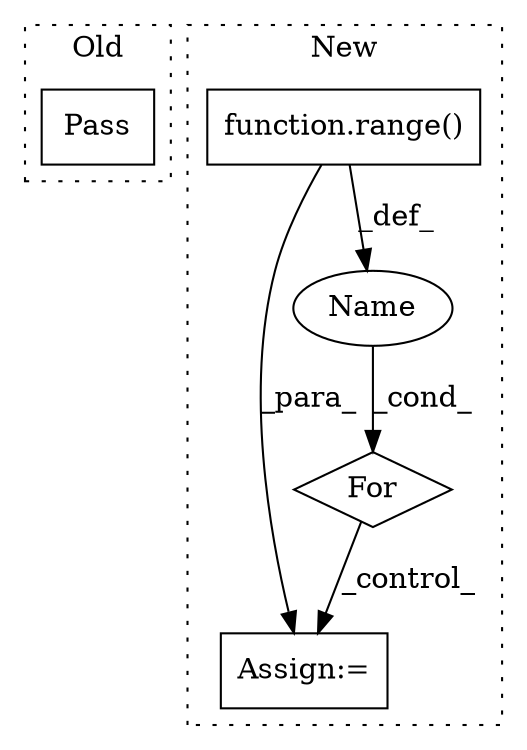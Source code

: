 digraph G {
subgraph cluster0 {
1 [label="Pass" a="62" s="4566" l="4" shape="box"];
label = "Old";
style="dotted";
}
subgraph cluster1 {
2 [label="function.range()" a="75" s="5502,5521" l="6,1" shape="box"];
3 [label="For" a="107" s="5487,5522" l="4,14" shape="diamond"];
4 [label="Assign:=" a="68" s="5714" l="3" shape="box"];
5 [label="Name" a="87" s="5491" l="7" shape="ellipse"];
label = "New";
style="dotted";
}
2 -> 5 [label="_def_"];
2 -> 4 [label="_para_"];
3 -> 4 [label="_control_"];
5 -> 3 [label="_cond_"];
}